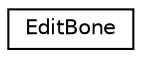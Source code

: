 digraph G
{
  edge [fontname="Helvetica",fontsize="10",labelfontname="Helvetica",labelfontsize="10"];
  node [fontname="Helvetica",fontsize="10",shape=record];
  rankdir=LR;
  Node1 [label="EditBone",height=0.2,width=0.4,color="black", fillcolor="white", style="filled",URL="$da/d29/structEditBone.html"];
}
